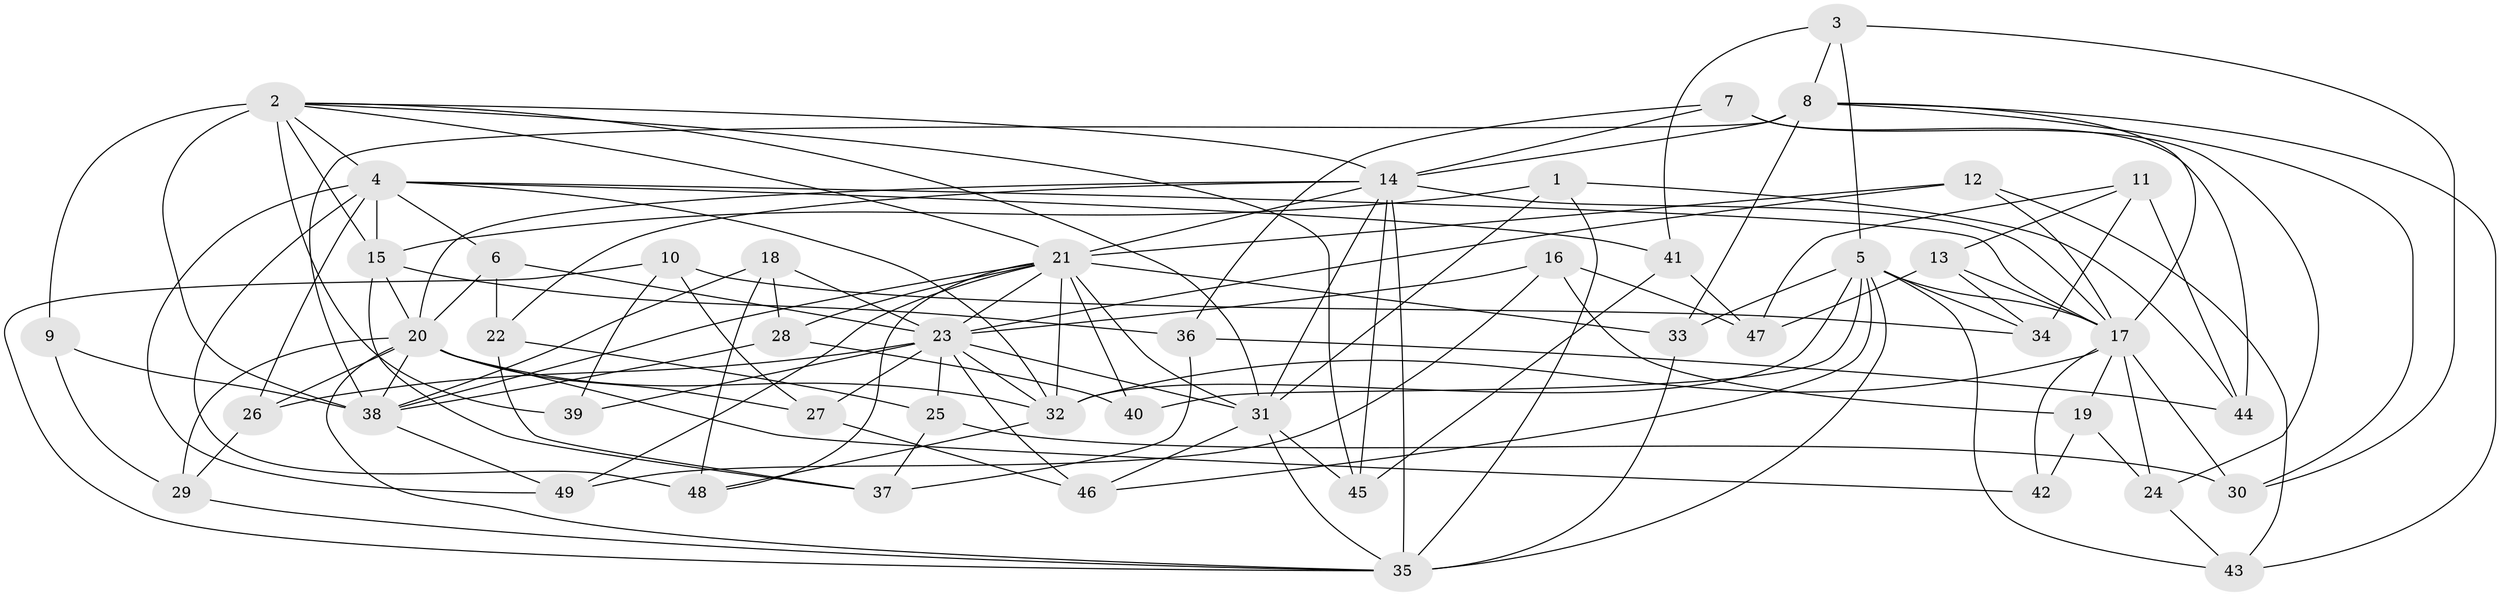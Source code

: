 // original degree distribution, {4: 1.0}
// Generated by graph-tools (version 1.1) at 2025/38/03/09/25 02:38:11]
// undirected, 49 vertices, 131 edges
graph export_dot {
graph [start="1"]
  node [color=gray90,style=filled];
  1;
  2;
  3;
  4;
  5;
  6;
  7;
  8;
  9;
  10;
  11;
  12;
  13;
  14;
  15;
  16;
  17;
  18;
  19;
  20;
  21;
  22;
  23;
  24;
  25;
  26;
  27;
  28;
  29;
  30;
  31;
  32;
  33;
  34;
  35;
  36;
  37;
  38;
  39;
  40;
  41;
  42;
  43;
  44;
  45;
  46;
  47;
  48;
  49;
  1 -- 15 [weight=1.0];
  1 -- 31 [weight=1.0];
  1 -- 35 [weight=1.0];
  1 -- 44 [weight=1.0];
  2 -- 4 [weight=1.0];
  2 -- 9 [weight=1.0];
  2 -- 14 [weight=1.0];
  2 -- 15 [weight=2.0];
  2 -- 21 [weight=1.0];
  2 -- 31 [weight=1.0];
  2 -- 38 [weight=2.0];
  2 -- 39 [weight=2.0];
  2 -- 45 [weight=1.0];
  3 -- 5 [weight=1.0];
  3 -- 8 [weight=1.0];
  3 -- 30 [weight=1.0];
  3 -- 41 [weight=1.0];
  4 -- 6 [weight=1.0];
  4 -- 15 [weight=2.0];
  4 -- 17 [weight=1.0];
  4 -- 26 [weight=1.0];
  4 -- 32 [weight=1.0];
  4 -- 41 [weight=1.0];
  4 -- 48 [weight=1.0];
  4 -- 49 [weight=1.0];
  5 -- 17 [weight=1.0];
  5 -- 32 [weight=1.0];
  5 -- 33 [weight=1.0];
  5 -- 34 [weight=1.0];
  5 -- 35 [weight=1.0];
  5 -- 40 [weight=2.0];
  5 -- 43 [weight=1.0];
  5 -- 46 [weight=1.0];
  6 -- 20 [weight=1.0];
  6 -- 22 [weight=1.0];
  6 -- 23 [weight=1.0];
  7 -- 14 [weight=1.0];
  7 -- 24 [weight=1.0];
  7 -- 36 [weight=1.0];
  7 -- 44 [weight=1.0];
  8 -- 14 [weight=1.0];
  8 -- 17 [weight=2.0];
  8 -- 30 [weight=1.0];
  8 -- 33 [weight=1.0];
  8 -- 38 [weight=3.0];
  8 -- 43 [weight=1.0];
  9 -- 29 [weight=1.0];
  9 -- 38 [weight=2.0];
  10 -- 27 [weight=1.0];
  10 -- 34 [weight=1.0];
  10 -- 35 [weight=1.0];
  10 -- 39 [weight=1.0];
  11 -- 13 [weight=1.0];
  11 -- 34 [weight=1.0];
  11 -- 44 [weight=1.0];
  11 -- 47 [weight=1.0];
  12 -- 17 [weight=1.0];
  12 -- 21 [weight=1.0];
  12 -- 23 [weight=1.0];
  12 -- 43 [weight=1.0];
  13 -- 17 [weight=1.0];
  13 -- 34 [weight=1.0];
  13 -- 47 [weight=1.0];
  14 -- 17 [weight=1.0];
  14 -- 20 [weight=1.0];
  14 -- 21 [weight=1.0];
  14 -- 22 [weight=1.0];
  14 -- 31 [weight=1.0];
  14 -- 35 [weight=1.0];
  14 -- 45 [weight=1.0];
  15 -- 20 [weight=1.0];
  15 -- 36 [weight=1.0];
  15 -- 37 [weight=1.0];
  16 -- 19 [weight=1.0];
  16 -- 23 [weight=1.0];
  16 -- 47 [weight=1.0];
  16 -- 49 [weight=1.0];
  17 -- 19 [weight=1.0];
  17 -- 24 [weight=1.0];
  17 -- 30 [weight=1.0];
  17 -- 32 [weight=1.0];
  17 -- 42 [weight=1.0];
  18 -- 23 [weight=1.0];
  18 -- 28 [weight=1.0];
  18 -- 38 [weight=1.0];
  18 -- 48 [weight=1.0];
  19 -- 24 [weight=1.0];
  19 -- 42 [weight=1.0];
  20 -- 26 [weight=1.0];
  20 -- 27 [weight=1.0];
  20 -- 29 [weight=1.0];
  20 -- 32 [weight=2.0];
  20 -- 35 [weight=1.0];
  20 -- 38 [weight=1.0];
  20 -- 42 [weight=2.0];
  21 -- 23 [weight=1.0];
  21 -- 28 [weight=1.0];
  21 -- 31 [weight=1.0];
  21 -- 32 [weight=1.0];
  21 -- 33 [weight=1.0];
  21 -- 38 [weight=1.0];
  21 -- 40 [weight=1.0];
  21 -- 48 [weight=1.0];
  21 -- 49 [weight=1.0];
  22 -- 25 [weight=1.0];
  22 -- 37 [weight=1.0];
  23 -- 25 [weight=1.0];
  23 -- 26 [weight=1.0];
  23 -- 27 [weight=1.0];
  23 -- 31 [weight=1.0];
  23 -- 32 [weight=1.0];
  23 -- 39 [weight=1.0];
  23 -- 46 [weight=1.0];
  24 -- 43 [weight=1.0];
  25 -- 30 [weight=1.0];
  25 -- 37 [weight=1.0];
  26 -- 29 [weight=1.0];
  27 -- 46 [weight=1.0];
  28 -- 38 [weight=1.0];
  28 -- 40 [weight=1.0];
  29 -- 35 [weight=1.0];
  31 -- 35 [weight=1.0];
  31 -- 45 [weight=1.0];
  31 -- 46 [weight=1.0];
  32 -- 48 [weight=1.0];
  33 -- 35 [weight=1.0];
  36 -- 37 [weight=1.0];
  36 -- 44 [weight=1.0];
  38 -- 49 [weight=1.0];
  41 -- 45 [weight=1.0];
  41 -- 47 [weight=1.0];
}
